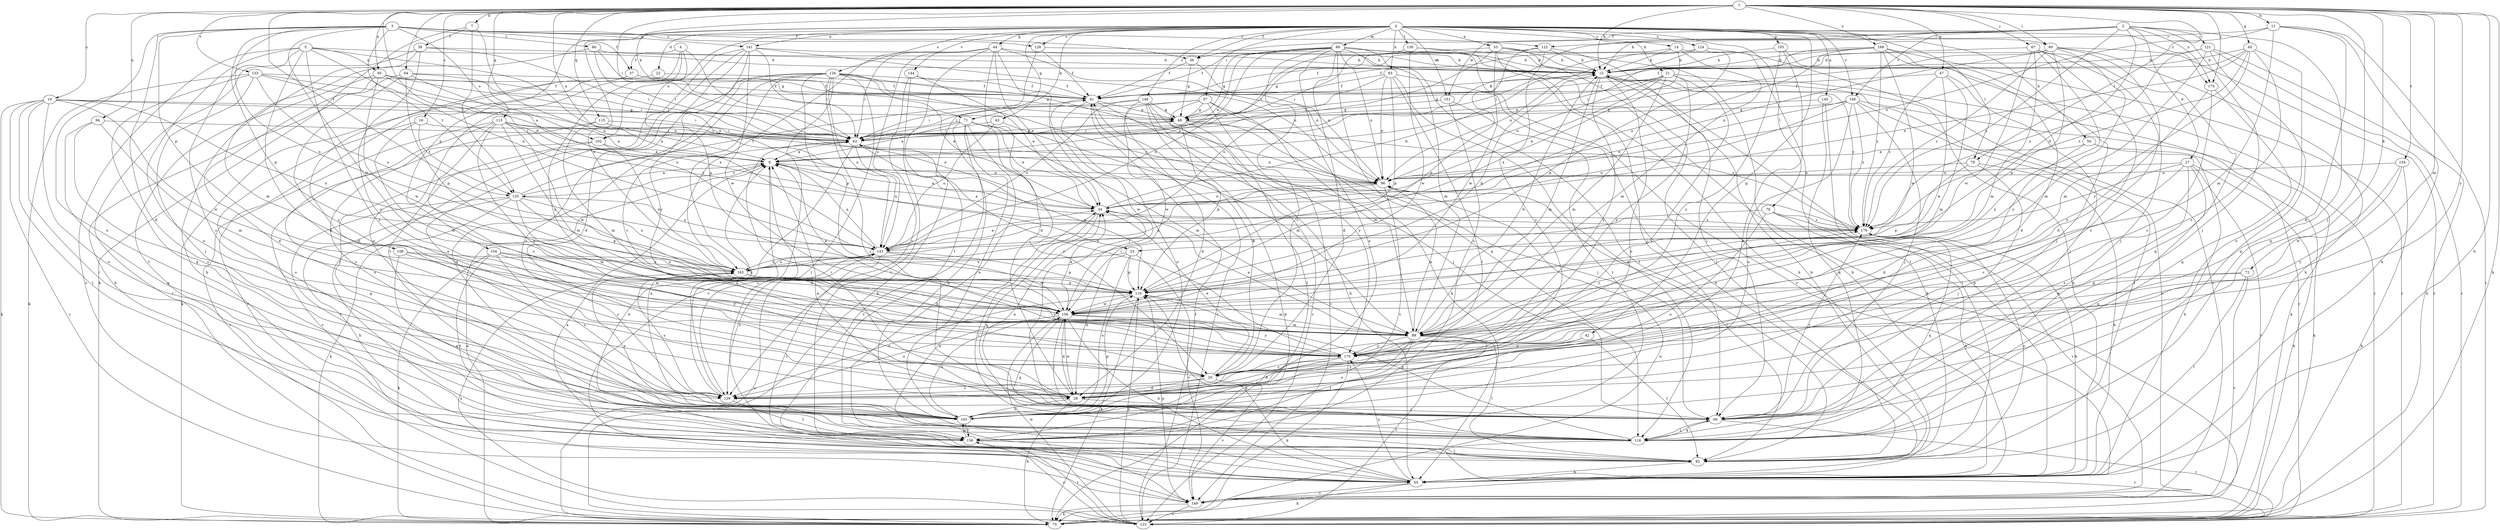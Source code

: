 strict digraph  {
0;
1;
2;
3;
4;
5;
6;
7;
11;
13;
14;
16;
19;
20;
21;
22;
23;
27;
28;
33;
34;
36;
37;
39;
41;
42;
43;
44;
45;
47;
48;
50;
55;
57;
60;
62;
64;
67;
69;
71;
72;
75;
76;
79;
80;
82;
86;
89;
93;
94;
95;
96;
102;
103;
104;
105;
108;
110;
113;
115;
116;
121;
122;
123;
124;
126;
128;
129;
130;
133;
134;
135;
136;
140;
141;
143;
144;
146;
148;
149;
151;
156;
163;
169;
170;
175;
176;
0 -> 14  [label=c];
0 -> 21  [label=d];
0 -> 22  [label=d];
0 -> 33  [label=e];
0 -> 36  [label=f];
0 -> 42  [label=g];
0 -> 43  [label=g];
0 -> 44  [label=g];
0 -> 50  [label=h];
0 -> 57  [label=i];
0 -> 60  [label=i];
0 -> 71  [label=k];
0 -> 76  [label=l];
0 -> 79  [label=l];
0 -> 86  [label=m];
0 -> 93  [label=n];
0 -> 102  [label=o];
0 -> 104  [label=p];
0 -> 105  [label=p];
0 -> 124  [label=s];
0 -> 126  [label=s];
0 -> 128  [label=s];
0 -> 130  [label=t];
0 -> 140  [label=u];
0 -> 141  [label=u];
0 -> 144  [label=v];
0 -> 146  [label=v];
0 -> 148  [label=v];
0 -> 151  [label=w];
0 -> 163  [label=x];
0 -> 175  [label=z];
1 -> 6  [label=a];
1 -> 7  [label=b];
1 -> 11  [label=b];
1 -> 13  [label=b];
1 -> 16  [label=c];
1 -> 19  [label=c];
1 -> 23  [label=d];
1 -> 45  [label=g];
1 -> 47  [label=g];
1 -> 55  [label=h];
1 -> 60  [label=i];
1 -> 62  [label=i];
1 -> 64  [label=j];
1 -> 67  [label=j];
1 -> 69  [label=j];
1 -> 71  [label=k];
1 -> 72  [label=k];
1 -> 75  [label=k];
1 -> 79  [label=l];
1 -> 89  [label=m];
1 -> 94  [label=n];
1 -> 95  [label=n];
1 -> 113  [label=q];
1 -> 115  [label=q];
1 -> 133  [label=t];
1 -> 134  [label=t];
1 -> 135  [label=t];
1 -> 169  [label=y];
1 -> 170  [label=y];
1 -> 175  [label=z];
2 -> 13  [label=b];
2 -> 23  [label=d];
2 -> 27  [label=d];
2 -> 36  [label=f];
2 -> 69  [label=j];
2 -> 102  [label=o];
2 -> 116  [label=q];
2 -> 121  [label=r];
2 -> 148  [label=v];
2 -> 151  [label=w];
2 -> 175  [label=z];
2 -> 176  [label=z];
3 -> 28  [label=d];
3 -> 36  [label=f];
3 -> 37  [label=f];
3 -> 80  [label=l];
3 -> 102  [label=o];
3 -> 103  [label=o];
3 -> 108  [label=p];
3 -> 110  [label=p];
3 -> 122  [label=r];
3 -> 128  [label=s];
3 -> 141  [label=u];
3 -> 143  [label=u];
3 -> 156  [label=w];
3 -> 163  [label=x];
4 -> 37  [label=f];
4 -> 62  [label=i];
4 -> 103  [label=o];
4 -> 110  [label=p];
4 -> 170  [label=y];
5 -> 13  [label=b];
5 -> 20  [label=c];
5 -> 28  [label=d];
5 -> 34  [label=e];
5 -> 95  [label=n];
5 -> 103  [label=o];
5 -> 129  [label=s];
5 -> 135  [label=t];
5 -> 149  [label=v];
6 -> 96  [label=n];
6 -> 129  [label=s];
6 -> 135  [label=t];
7 -> 39  [label=f];
7 -> 75  [label=k];
7 -> 135  [label=t];
7 -> 143  [label=u];
11 -> 28  [label=d];
11 -> 55  [label=h];
11 -> 89  [label=m];
11 -> 96  [label=n];
11 -> 122  [label=r];
11 -> 123  [label=r];
13 -> 41  [label=f];
13 -> 55  [label=h];
13 -> 89  [label=m];
13 -> 103  [label=o];
13 -> 123  [label=r];
13 -> 149  [label=v];
13 -> 170  [label=y];
13 -> 176  [label=z];
14 -> 13  [label=b];
14 -> 41  [label=f];
14 -> 82  [label=l];
14 -> 89  [label=m];
14 -> 163  [label=x];
16 -> 62  [label=i];
16 -> 89  [label=m];
16 -> 103  [label=o];
16 -> 135  [label=t];
19 -> 48  [label=g];
19 -> 62  [label=i];
19 -> 75  [label=k];
19 -> 82  [label=l];
19 -> 103  [label=o];
19 -> 123  [label=r];
19 -> 136  [label=t];
19 -> 156  [label=w];
19 -> 163  [label=x];
20 -> 28  [label=d];
20 -> 34  [label=e];
20 -> 41  [label=f];
20 -> 129  [label=s];
20 -> 149  [label=v];
21 -> 34  [label=e];
21 -> 41  [label=f];
21 -> 48  [label=g];
21 -> 55  [label=h];
21 -> 89  [label=m];
21 -> 96  [label=n];
21 -> 129  [label=s];
21 -> 170  [label=y];
22 -> 41  [label=f];
22 -> 123  [label=r];
23 -> 28  [label=d];
23 -> 103  [label=o];
23 -> 110  [label=p];
23 -> 149  [label=v];
23 -> 163  [label=x];
27 -> 20  [label=c];
27 -> 75  [label=k];
27 -> 96  [label=n];
27 -> 116  [label=q];
27 -> 129  [label=s];
27 -> 149  [label=v];
27 -> 176  [label=z];
28 -> 62  [label=i];
28 -> 69  [label=j];
28 -> 75  [label=k];
28 -> 103  [label=o];
28 -> 156  [label=w];
33 -> 13  [label=b];
33 -> 55  [label=h];
33 -> 62  [label=i];
33 -> 69  [label=j];
33 -> 82  [label=l];
33 -> 143  [label=u];
33 -> 156  [label=w];
34 -> 6  [label=a];
34 -> 13  [label=b];
34 -> 82  [label=l];
34 -> 116  [label=q];
34 -> 176  [label=z];
36 -> 41  [label=f];
36 -> 48  [label=g];
36 -> 96  [label=n];
37 -> 28  [label=d];
37 -> 41  [label=f];
37 -> 48  [label=g];
37 -> 75  [label=k];
39 -> 13  [label=b];
39 -> 55  [label=h];
39 -> 62  [label=i];
39 -> 123  [label=r];
39 -> 170  [label=y];
41 -> 48  [label=g];
41 -> 103  [label=o];
41 -> 123  [label=r];
41 -> 156  [label=w];
41 -> 170  [label=y];
42 -> 82  [label=l];
42 -> 129  [label=s];
42 -> 170  [label=y];
43 -> 62  [label=i];
43 -> 89  [label=m];
43 -> 143  [label=u];
44 -> 13  [label=b];
44 -> 28  [label=d];
44 -> 34  [label=e];
44 -> 62  [label=i];
44 -> 69  [label=j];
44 -> 96  [label=n];
44 -> 136  [label=t];
44 -> 143  [label=u];
44 -> 163  [label=x];
45 -> 13  [label=b];
45 -> 20  [label=c];
45 -> 34  [label=e];
45 -> 41  [label=f];
45 -> 89  [label=m];
45 -> 103  [label=o];
45 -> 176  [label=z];
47 -> 41  [label=f];
47 -> 69  [label=j];
47 -> 89  [label=m];
47 -> 156  [label=w];
47 -> 176  [label=z];
48 -> 62  [label=i];
48 -> 69  [label=j];
48 -> 110  [label=p];
48 -> 136  [label=t];
48 -> 176  [label=z];
50 -> 6  [label=a];
50 -> 28  [label=d];
50 -> 55  [label=h];
50 -> 75  [label=k];
55 -> 6  [label=a];
55 -> 34  [label=e];
55 -> 75  [label=k];
55 -> 110  [label=p];
55 -> 149  [label=v];
55 -> 170  [label=y];
57 -> 48  [label=g];
57 -> 55  [label=h];
57 -> 62  [label=i];
57 -> 89  [label=m];
57 -> 123  [label=r];
57 -> 149  [label=v];
57 -> 156  [label=w];
60 -> 6  [label=a];
60 -> 13  [label=b];
60 -> 55  [label=h];
60 -> 96  [label=n];
60 -> 110  [label=p];
60 -> 123  [label=r];
60 -> 129  [label=s];
60 -> 170  [label=y];
60 -> 176  [label=z];
62 -> 6  [label=a];
62 -> 48  [label=g];
62 -> 55  [label=h];
62 -> 96  [label=n];
62 -> 110  [label=p];
62 -> 143  [label=u];
64 -> 41  [label=f];
64 -> 55  [label=h];
64 -> 62  [label=i];
64 -> 110  [label=p];
64 -> 143  [label=u];
64 -> 170  [label=y];
67 -> 13  [label=b];
67 -> 28  [label=d];
67 -> 69  [label=j];
67 -> 89  [label=m];
67 -> 116  [label=q];
67 -> 156  [label=w];
67 -> 170  [label=y];
69 -> 6  [label=a];
69 -> 34  [label=e];
69 -> 116  [label=q];
69 -> 123  [label=r];
69 -> 176  [label=z];
71 -> 6  [label=a];
71 -> 20  [label=c];
71 -> 34  [label=e];
71 -> 55  [label=h];
71 -> 62  [label=i];
71 -> 89  [label=m];
71 -> 103  [label=o];
71 -> 116  [label=q];
71 -> 149  [label=v];
72 -> 82  [label=l];
72 -> 110  [label=p];
72 -> 149  [label=v];
72 -> 156  [label=w];
75 -> 6  [label=a];
75 -> 96  [label=n];
75 -> 143  [label=u];
76 -> 55  [label=h];
76 -> 103  [label=o];
76 -> 149  [label=v];
76 -> 163  [label=x];
76 -> 176  [label=z];
79 -> 55  [label=h];
79 -> 69  [label=j];
79 -> 96  [label=n];
79 -> 110  [label=p];
80 -> 13  [label=b];
80 -> 48  [label=g];
80 -> 62  [label=i];
80 -> 89  [label=m];
82 -> 13  [label=b];
82 -> 55  [label=h];
82 -> 176  [label=z];
86 -> 6  [label=a];
86 -> 13  [label=b];
86 -> 20  [label=c];
86 -> 28  [label=d];
86 -> 41  [label=f];
86 -> 48  [label=g];
86 -> 75  [label=k];
86 -> 82  [label=l];
86 -> 89  [label=m];
86 -> 96  [label=n];
86 -> 103  [label=o];
86 -> 116  [label=q];
86 -> 143  [label=u];
86 -> 149  [label=v];
89 -> 13  [label=b];
89 -> 34  [label=e];
89 -> 82  [label=l];
89 -> 96  [label=n];
89 -> 103  [label=o];
89 -> 123  [label=r];
89 -> 136  [label=t];
89 -> 170  [label=y];
89 -> 176  [label=z];
93 -> 41  [label=f];
93 -> 55  [label=h];
93 -> 62  [label=i];
93 -> 96  [label=n];
93 -> 110  [label=p];
93 -> 116  [label=q];
93 -> 136  [label=t];
94 -> 62  [label=i];
94 -> 89  [label=m];
94 -> 116  [label=q];
94 -> 129  [label=s];
95 -> 28  [label=d];
95 -> 41  [label=f];
95 -> 62  [label=i];
95 -> 96  [label=n];
95 -> 136  [label=t];
95 -> 156  [label=w];
96 -> 34  [label=e];
96 -> 82  [label=l];
96 -> 136  [label=t];
96 -> 163  [label=x];
102 -> 6  [label=a];
102 -> 116  [label=q];
102 -> 149  [label=v];
102 -> 163  [label=x];
103 -> 6  [label=a];
103 -> 110  [label=p];
103 -> 136  [label=t];
103 -> 163  [label=x];
104 -> 75  [label=k];
104 -> 129  [label=s];
104 -> 136  [label=t];
104 -> 156  [label=w];
104 -> 163  [label=x];
104 -> 170  [label=y];
105 -> 13  [label=b];
105 -> 103  [label=o];
105 -> 123  [label=r];
105 -> 170  [label=y];
108 -> 20  [label=c];
108 -> 116  [label=q];
108 -> 156  [label=w];
108 -> 163  [label=x];
110 -> 13  [label=b];
110 -> 75  [label=k];
110 -> 89  [label=m];
110 -> 129  [label=s];
110 -> 156  [label=w];
113 -> 6  [label=a];
113 -> 20  [label=c];
113 -> 62  [label=i];
113 -> 89  [label=m];
113 -> 123  [label=r];
113 -> 129  [label=s];
113 -> 156  [label=w];
113 -> 170  [label=y];
113 -> 176  [label=z];
115 -> 34  [label=e];
115 -> 62  [label=i];
115 -> 89  [label=m];
115 -> 103  [label=o];
116 -> 69  [label=j];
116 -> 110  [label=p];
116 -> 123  [label=r];
121 -> 13  [label=b];
121 -> 75  [label=k];
121 -> 89  [label=m];
121 -> 116  [label=q];
121 -> 123  [label=r];
121 -> 176  [label=z];
122 -> 13  [label=b];
122 -> 20  [label=c];
122 -> 48  [label=g];
122 -> 69  [label=j];
122 -> 110  [label=p];
123 -> 41  [label=f];
123 -> 110  [label=p];
123 -> 136  [label=t];
123 -> 156  [label=w];
123 -> 163  [label=x];
124 -> 13  [label=b];
124 -> 62  [label=i];
124 -> 96  [label=n];
124 -> 110  [label=p];
124 -> 149  [label=v];
126 -> 20  [label=c];
126 -> 34  [label=e];
126 -> 41  [label=f];
126 -> 69  [label=j];
126 -> 82  [label=l];
126 -> 96  [label=n];
126 -> 103  [label=o];
126 -> 110  [label=p];
126 -> 116  [label=q];
126 -> 129  [label=s];
126 -> 143  [label=u];
126 -> 149  [label=v];
126 -> 176  [label=z];
128 -> 13  [label=b];
128 -> 41  [label=f];
128 -> 75  [label=k];
129 -> 6  [label=a];
129 -> 62  [label=i];
129 -> 136  [label=t];
130 -> 13  [label=b];
130 -> 55  [label=h];
130 -> 62  [label=i];
130 -> 156  [label=w];
133 -> 6  [label=a];
133 -> 41  [label=f];
133 -> 69  [label=j];
133 -> 75  [label=k];
133 -> 96  [label=n];
133 -> 116  [label=q];
133 -> 143  [label=u];
134 -> 75  [label=k];
134 -> 96  [label=n];
134 -> 156  [label=w];
134 -> 170  [label=y];
135 -> 6  [label=a];
135 -> 41  [label=f];
135 -> 55  [label=h];
135 -> 75  [label=k];
135 -> 89  [label=m];
135 -> 110  [label=p];
135 -> 136  [label=t];
135 -> 143  [label=u];
135 -> 163  [label=x];
136 -> 82  [label=l];
136 -> 103  [label=o];
136 -> 123  [label=r];
140 -> 48  [label=g];
140 -> 82  [label=l];
140 -> 116  [label=q];
141 -> 13  [label=b];
141 -> 28  [label=d];
141 -> 62  [label=i];
141 -> 82  [label=l];
141 -> 96  [label=n];
141 -> 136  [label=t];
141 -> 156  [label=w];
141 -> 170  [label=y];
143 -> 6  [label=a];
143 -> 34  [label=e];
143 -> 82  [label=l];
143 -> 110  [label=p];
143 -> 129  [label=s];
143 -> 156  [label=w];
143 -> 163  [label=x];
144 -> 34  [label=e];
144 -> 41  [label=f];
144 -> 82  [label=l];
144 -> 129  [label=s];
146 -> 28  [label=d];
146 -> 48  [label=g];
146 -> 55  [label=h];
146 -> 62  [label=i];
146 -> 69  [label=j];
146 -> 75  [label=k];
146 -> 143  [label=u];
148 -> 34  [label=e];
148 -> 48  [label=g];
148 -> 69  [label=j];
148 -> 75  [label=k];
148 -> 82  [label=l];
148 -> 103  [label=o];
148 -> 143  [label=u];
148 -> 176  [label=z];
149 -> 75  [label=k];
149 -> 110  [label=p];
149 -> 123  [label=r];
151 -> 20  [label=c];
151 -> 48  [label=g];
151 -> 136  [label=t];
156 -> 6  [label=a];
156 -> 28  [label=d];
156 -> 34  [label=e];
156 -> 55  [label=h];
156 -> 69  [label=j];
156 -> 89  [label=m];
156 -> 103  [label=o];
156 -> 116  [label=q];
156 -> 129  [label=s];
156 -> 170  [label=y];
163 -> 110  [label=p];
163 -> 129  [label=s];
163 -> 143  [label=u];
163 -> 170  [label=y];
169 -> 13  [label=b];
169 -> 28  [label=d];
169 -> 34  [label=e];
169 -> 41  [label=f];
169 -> 62  [label=i];
169 -> 69  [label=j];
169 -> 123  [label=r];
169 -> 156  [label=w];
169 -> 176  [label=z];
170 -> 20  [label=c];
170 -> 28  [label=d];
170 -> 62  [label=i];
170 -> 75  [label=k];
175 -> 20  [label=c];
175 -> 116  [label=q];
175 -> 170  [label=y];
176 -> 6  [label=a];
176 -> 55  [label=h];
176 -> 116  [label=q];
176 -> 143  [label=u];
}
